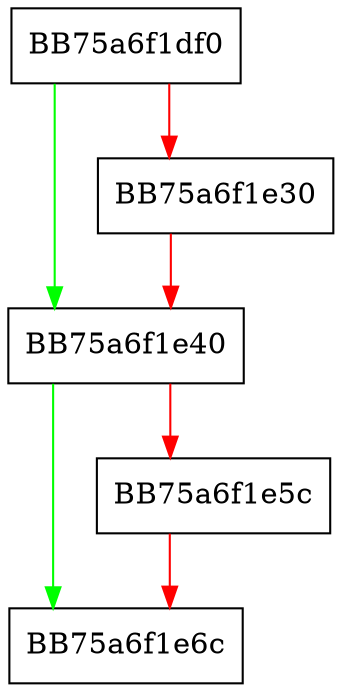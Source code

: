 digraph RpfAPI_Runpack {
  node [shape="box"];
  graph [splines=ortho];
  BB75a6f1df0 -> BB75a6f1e40 [color="green"];
  BB75a6f1df0 -> BB75a6f1e30 [color="red"];
  BB75a6f1e30 -> BB75a6f1e40 [color="red"];
  BB75a6f1e40 -> BB75a6f1e6c [color="green"];
  BB75a6f1e40 -> BB75a6f1e5c [color="red"];
  BB75a6f1e5c -> BB75a6f1e6c [color="red"];
}